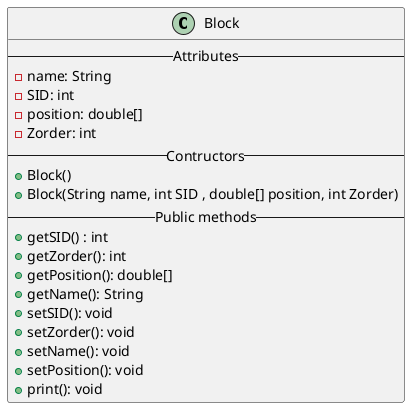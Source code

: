 @startuml
class Block {
    -- Attributes --
    - name: String
    - SID: int
    - position: double[]
    - Zorder: int
    -- Contructors --
    + Block()
    + Block(String name, int SID , double[] position, int Zorder)
    -- Public methods --
    + getSID() : int
    + getZorder(): int
    + getPosition(): double[]
    + getName(): String
    + setSID(): void
    + setZorder(): void
    + setName(): void
    + setPosition(): void
+ print(): void
}
@enduml
